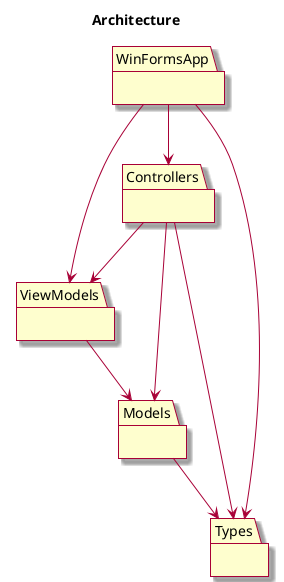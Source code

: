 @startuml Architecture
    skin rose
    title Architecture

WinFormsApp --> Controllers
WinFormsApp --> ViewModels
WinFormsApp --> Types

Controllers --> ViewModels
Controllers --> Models
Controllers --> Types

ViewModels --> Models

Models --> Types

package WinFormsApp{
}

package ViewModels{
}

package Controllers{
}

package Types{
}

package Models{
}

@enduml